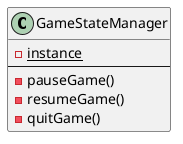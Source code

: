 @startuml GameStateManager
class GameStateManager {
    {static} -instance
    --
    -pauseGame()
    -resumeGame()
    -quitGame()
}
@enduml